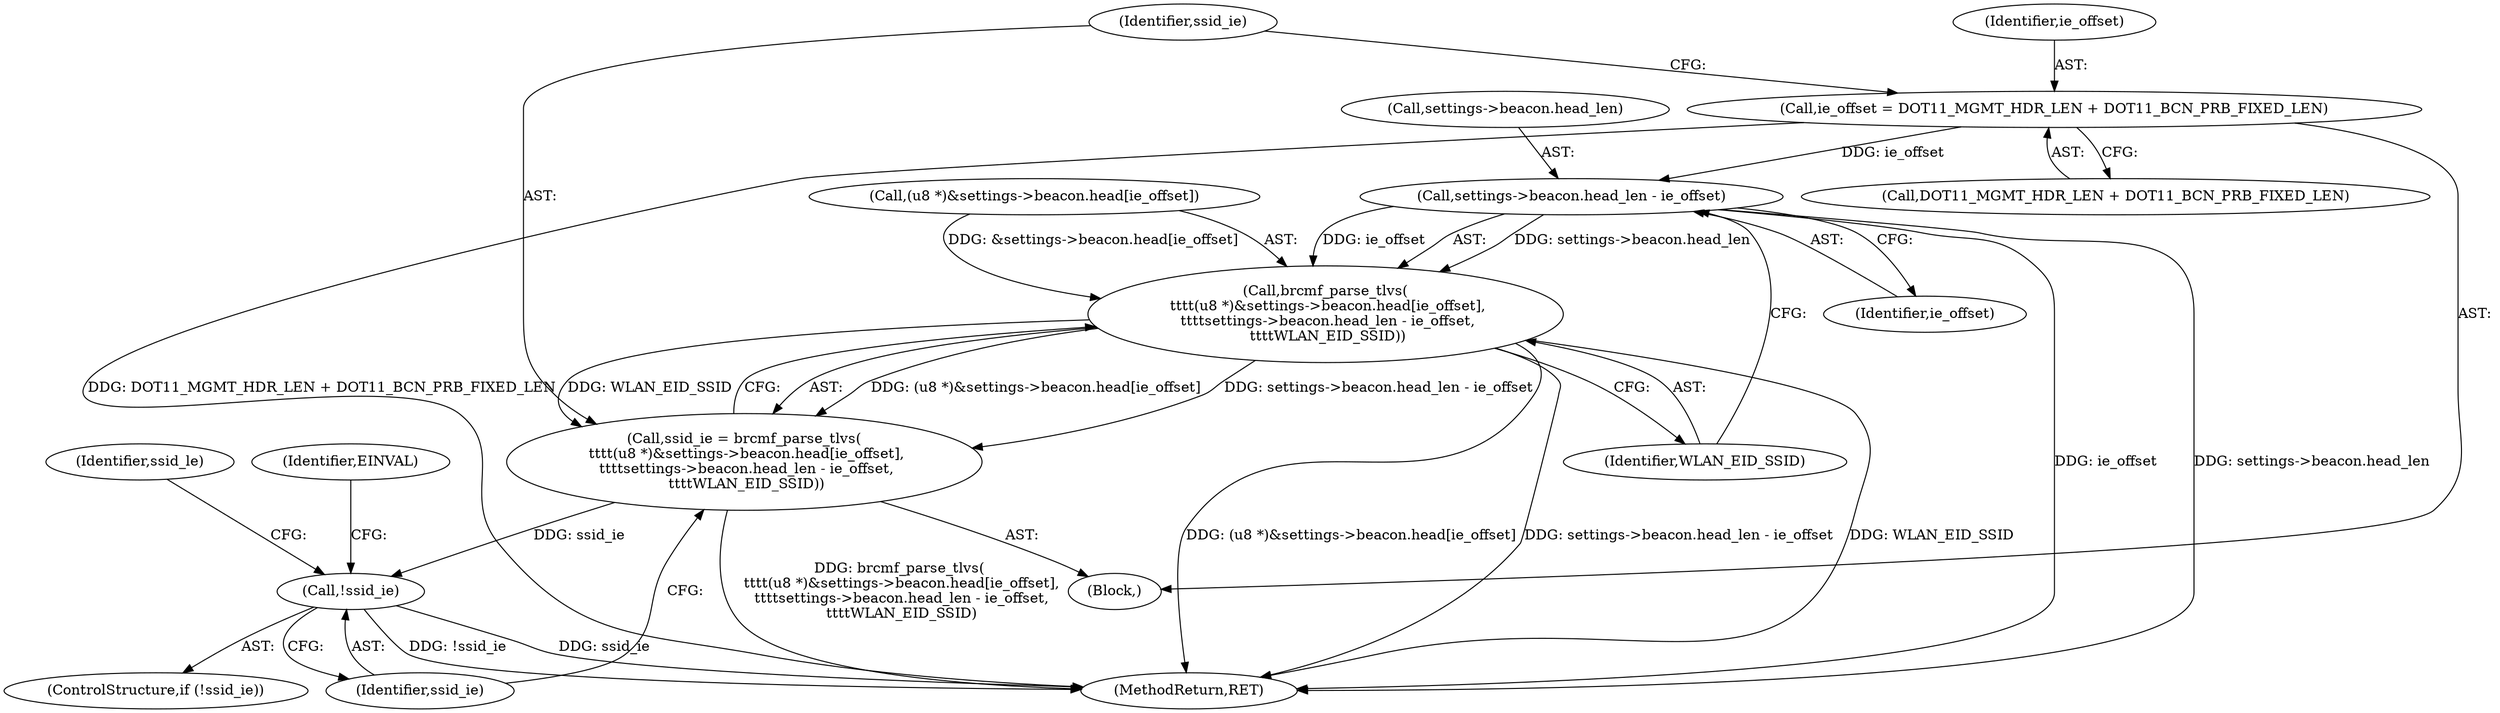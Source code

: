 digraph "0_linux_ded89912156b1a47d940a0c954c43afbabd0c42c@pointer" {
"1000280" [label="(Call,settings->beacon.head_len - ie_offset)"];
"1000262" [label="(Call,ie_offset = DOT11_MGMT_HDR_LEN + DOT11_BCN_PRB_FIXED_LEN)"];
"1000269" [label="(Call,brcmf_parse_tlvs(\n \t\t\t\t(u8 *)&settings->beacon.head[ie_offset],\n \t\t\t\tsettings->beacon.head_len - ie_offset,\n \t\t\t\tWLAN_EID_SSID))"];
"1000267" [label="(Call,ssid_ie = brcmf_parse_tlvs(\n \t\t\t\t(u8 *)&settings->beacon.head[ie_offset],\n \t\t\t\tsettings->beacon.head_len - ie_offset,\n \t\t\t\tWLAN_EID_SSID))"];
"1000289" [label="(Call,!ssid_ie)"];
"1000296" [label="(Identifier,ssid_le)"];
"1000262" [label="(Call,ie_offset = DOT11_MGMT_HDR_LEN + DOT11_BCN_PRB_FIXED_LEN)"];
"1000268" [label="(Identifier,ssid_ie)"];
"1000286" [label="(Identifier,ie_offset)"];
"1000287" [label="(Identifier,WLAN_EID_SSID)"];
"1000269" [label="(Call,brcmf_parse_tlvs(\n \t\t\t\t(u8 *)&settings->beacon.head[ie_offset],\n \t\t\t\tsettings->beacon.head_len - ie_offset,\n \t\t\t\tWLAN_EID_SSID))"];
"1000267" [label="(Call,ssid_ie = brcmf_parse_tlvs(\n \t\t\t\t(u8 *)&settings->beacon.head[ie_offset],\n \t\t\t\tsettings->beacon.head_len - ie_offset,\n \t\t\t\tWLAN_EID_SSID))"];
"1000293" [label="(Identifier,EINVAL)"];
"1000288" [label="(ControlStructure,if (!ssid_ie))"];
"1000281" [label="(Call,settings->beacon.head_len)"];
"1000280" [label="(Call,settings->beacon.head_len - ie_offset)"];
"1000808" [label="(MethodReturn,RET)"];
"1000263" [label="(Identifier,ie_offset)"];
"1000270" [label="(Call,(u8 *)&settings->beacon.head[ie_offset])"];
"1000290" [label="(Identifier,ssid_ie)"];
"1000261" [label="(Block,)"];
"1000264" [label="(Call,DOT11_MGMT_HDR_LEN + DOT11_BCN_PRB_FIXED_LEN)"];
"1000289" [label="(Call,!ssid_ie)"];
"1000280" -> "1000269"  [label="AST: "];
"1000280" -> "1000286"  [label="CFG: "];
"1000281" -> "1000280"  [label="AST: "];
"1000286" -> "1000280"  [label="AST: "];
"1000287" -> "1000280"  [label="CFG: "];
"1000280" -> "1000808"  [label="DDG: ie_offset"];
"1000280" -> "1000808"  [label="DDG: settings->beacon.head_len"];
"1000280" -> "1000269"  [label="DDG: settings->beacon.head_len"];
"1000280" -> "1000269"  [label="DDG: ie_offset"];
"1000262" -> "1000280"  [label="DDG: ie_offset"];
"1000262" -> "1000261"  [label="AST: "];
"1000262" -> "1000264"  [label="CFG: "];
"1000263" -> "1000262"  [label="AST: "];
"1000264" -> "1000262"  [label="AST: "];
"1000268" -> "1000262"  [label="CFG: "];
"1000262" -> "1000808"  [label="DDG: DOT11_MGMT_HDR_LEN + DOT11_BCN_PRB_FIXED_LEN"];
"1000269" -> "1000267"  [label="AST: "];
"1000269" -> "1000287"  [label="CFG: "];
"1000270" -> "1000269"  [label="AST: "];
"1000287" -> "1000269"  [label="AST: "];
"1000267" -> "1000269"  [label="CFG: "];
"1000269" -> "1000808"  [label="DDG: settings->beacon.head_len - ie_offset"];
"1000269" -> "1000808"  [label="DDG: WLAN_EID_SSID"];
"1000269" -> "1000808"  [label="DDG: (u8 *)&settings->beacon.head[ie_offset]"];
"1000269" -> "1000267"  [label="DDG: (u8 *)&settings->beacon.head[ie_offset]"];
"1000269" -> "1000267"  [label="DDG: settings->beacon.head_len - ie_offset"];
"1000269" -> "1000267"  [label="DDG: WLAN_EID_SSID"];
"1000270" -> "1000269"  [label="DDG: &settings->beacon.head[ie_offset]"];
"1000267" -> "1000261"  [label="AST: "];
"1000268" -> "1000267"  [label="AST: "];
"1000290" -> "1000267"  [label="CFG: "];
"1000267" -> "1000808"  [label="DDG: brcmf_parse_tlvs(\n \t\t\t\t(u8 *)&settings->beacon.head[ie_offset],\n \t\t\t\tsettings->beacon.head_len - ie_offset,\n \t\t\t\tWLAN_EID_SSID)"];
"1000267" -> "1000289"  [label="DDG: ssid_ie"];
"1000289" -> "1000288"  [label="AST: "];
"1000289" -> "1000290"  [label="CFG: "];
"1000290" -> "1000289"  [label="AST: "];
"1000293" -> "1000289"  [label="CFG: "];
"1000296" -> "1000289"  [label="CFG: "];
"1000289" -> "1000808"  [label="DDG: ssid_ie"];
"1000289" -> "1000808"  [label="DDG: !ssid_ie"];
}
